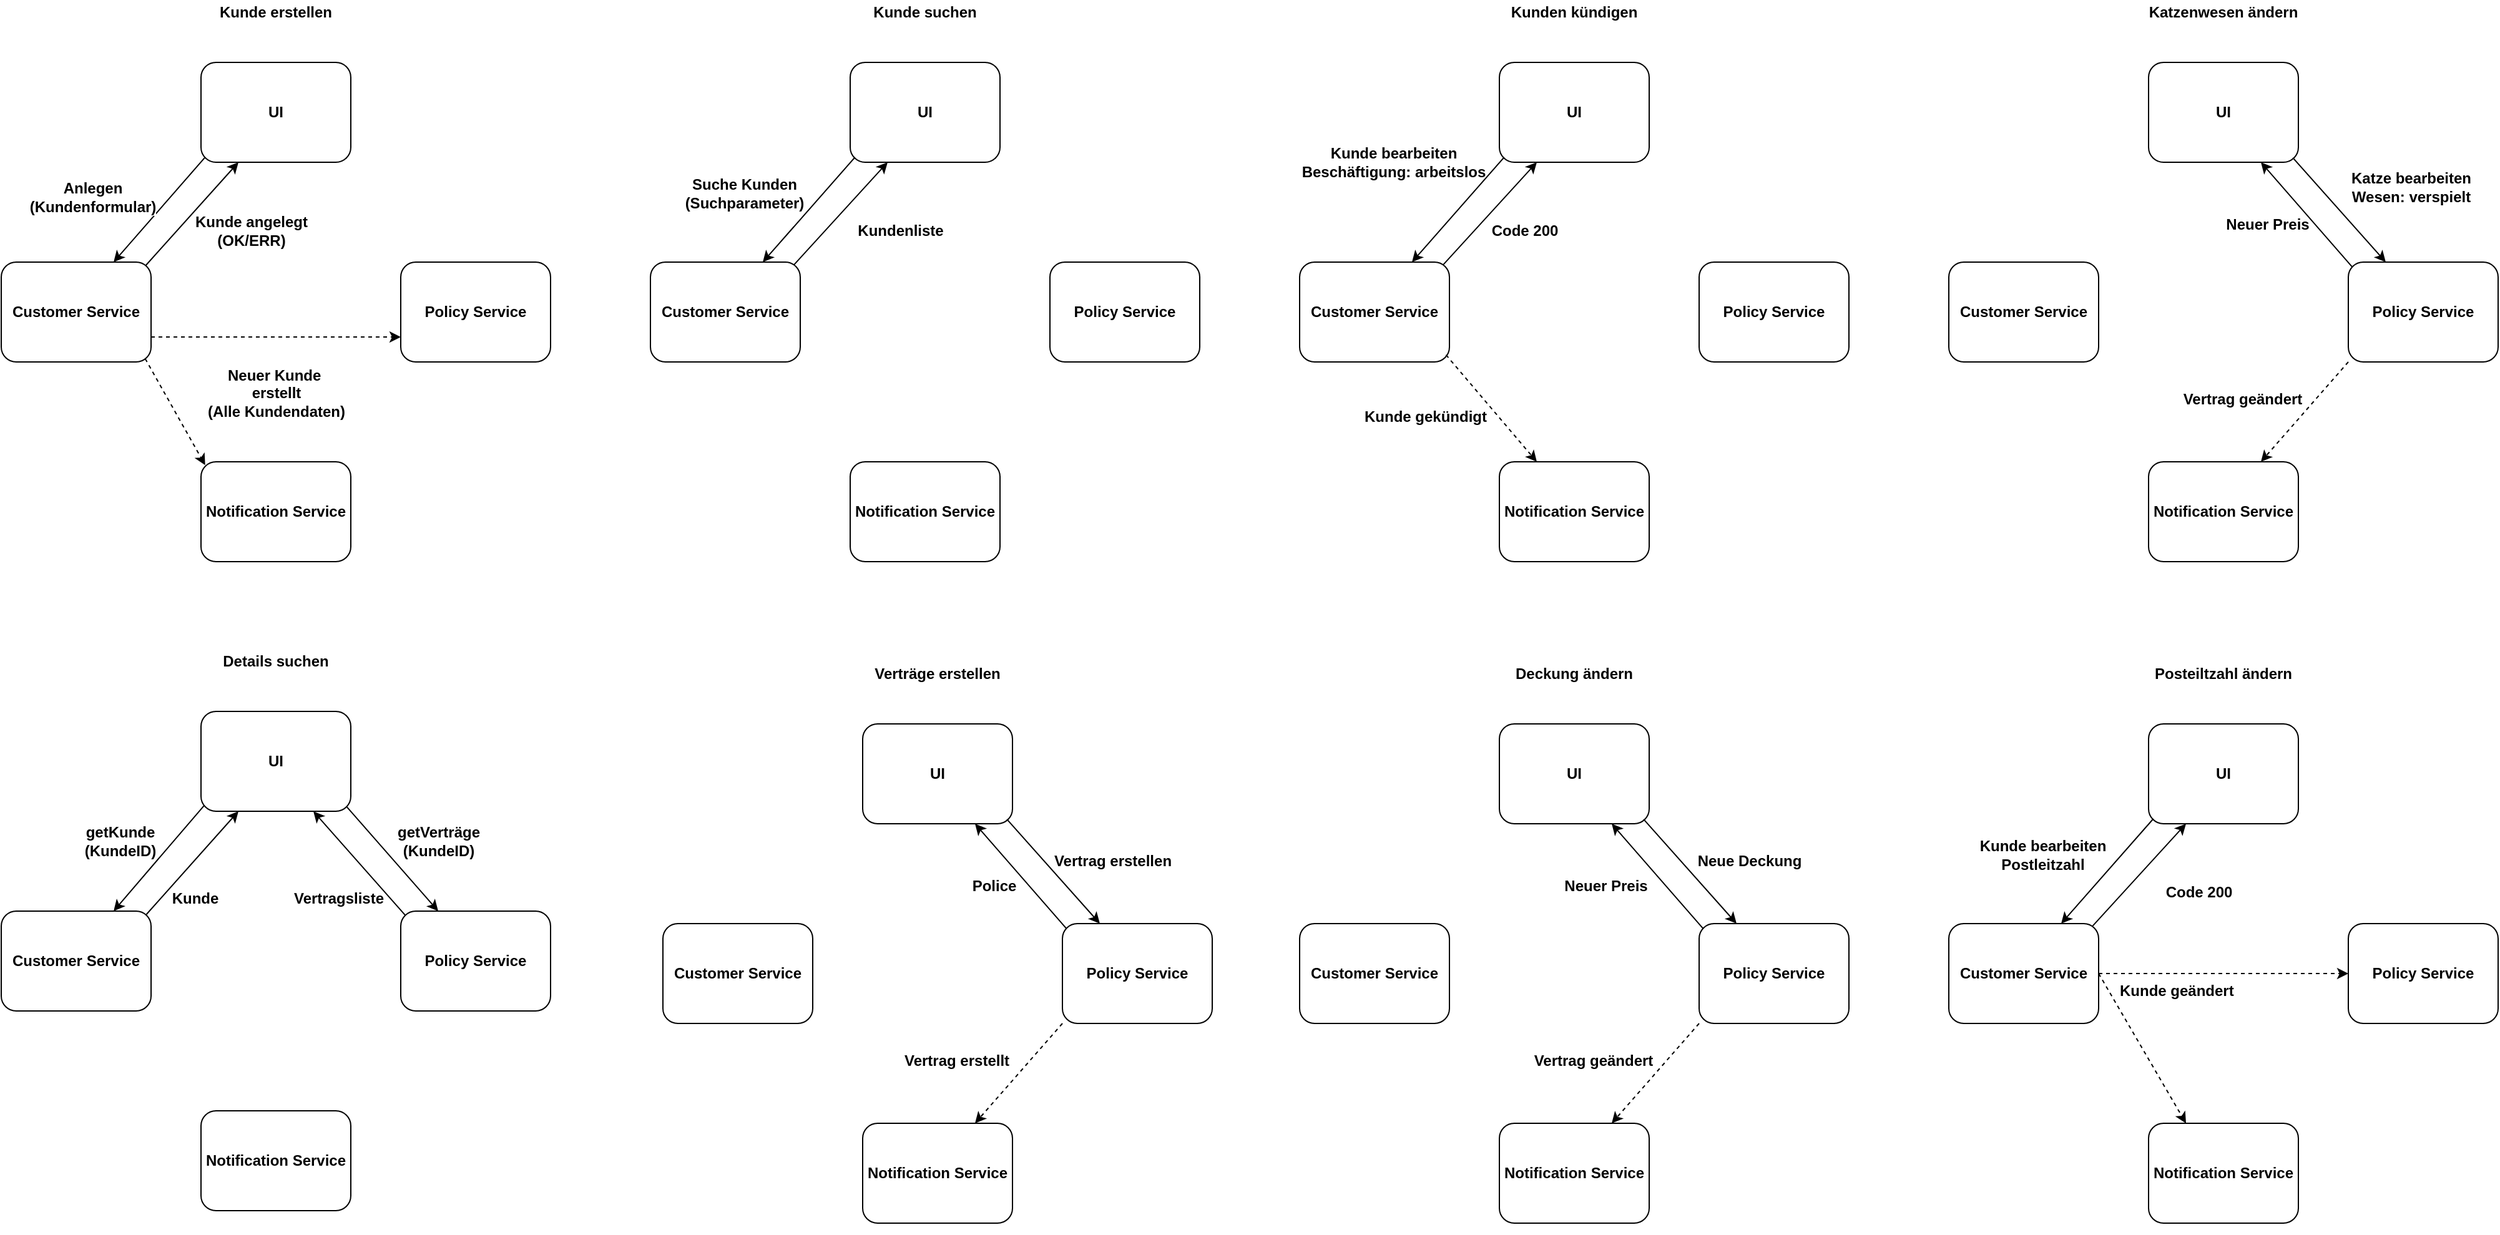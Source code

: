 <mxfile version="21.1.2" type="device">
  <diagram id="vUBVWj_TVEhbHlEXIbPc" name="Page-1">
    <mxGraphModel dx="1247" dy="727" grid="1" gridSize="10" guides="1" tooltips="1" connect="1" arrows="1" fold="1" page="0" pageScale="1" pageWidth="827" pageHeight="1169" math="0" shadow="0">
      <root>
        <mxCell id="0" />
        <mxCell id="1" parent="0" />
        <mxCell id="7O76CwQ0gycXTj-WSQ7d-1" value="" style="group;fontStyle=1;fontSize=12;" parent="1" vertex="1" connectable="0">
          <mxGeometry x="200" y="30" width="440" height="450" as="geometry" />
        </mxCell>
        <mxCell id="97YL_J8Bglhj1jAFLQvO-1" value="UI" style="rounded=1;whiteSpace=wrap;html=1;fontStyle=1;fontSize=12;" parent="7O76CwQ0gycXTj-WSQ7d-1" vertex="1">
          <mxGeometry x="160" y="50" width="120" height="80" as="geometry" />
        </mxCell>
        <mxCell id="97YL_J8Bglhj1jAFLQvO-2" value="Notification Service" style="rounded=1;whiteSpace=wrap;html=1;fontStyle=1;fontSize=12;" parent="7O76CwQ0gycXTj-WSQ7d-1" vertex="1">
          <mxGeometry x="160" y="370" width="120" height="80" as="geometry" />
        </mxCell>
        <mxCell id="97YL_J8Bglhj1jAFLQvO-34" style="rounded=0;orthogonalLoop=1;jettySize=auto;html=1;exitX=0.961;exitY=0.968;exitDx=0;exitDy=0;entryX=0.028;entryY=0.033;entryDx=0;entryDy=0;dashed=1;entryPerimeter=0;exitPerimeter=0;fontStyle=1;fontSize=12;" parent="7O76CwQ0gycXTj-WSQ7d-1" source="97YL_J8Bglhj1jAFLQvO-3" target="97YL_J8Bglhj1jAFLQvO-2" edge="1">
          <mxGeometry relative="1" as="geometry" />
        </mxCell>
        <mxCell id="97YL_J8Bglhj1jAFLQvO-36" style="edgeStyle=none;rounded=0;orthogonalLoop=1;jettySize=auto;html=1;exitX=0.965;exitY=0.033;exitDx=0;exitDy=0;entryX=0.25;entryY=1;entryDx=0;entryDy=0;exitPerimeter=0;fontStyle=1;fontSize=12;" parent="7O76CwQ0gycXTj-WSQ7d-1" source="97YL_J8Bglhj1jAFLQvO-3" target="97YL_J8Bglhj1jAFLQvO-1" edge="1">
          <mxGeometry relative="1" as="geometry" />
        </mxCell>
        <mxCell id="97YL_J8Bglhj1jAFLQvO-3" value="Customer Service" style="rounded=1;whiteSpace=wrap;html=1;fontStyle=1;fontSize=12;" parent="7O76CwQ0gycXTj-WSQ7d-1" vertex="1">
          <mxGeometry y="210" width="120" height="80" as="geometry" />
        </mxCell>
        <mxCell id="97YL_J8Bglhj1jAFLQvO-37" style="edgeStyle=none;rounded=0;orthogonalLoop=1;jettySize=auto;html=1;exitX=0.024;exitY=0.956;exitDx=0;exitDy=0;entryX=0.75;entryY=0;entryDx=0;entryDy=0;exitPerimeter=0;fontStyle=1;fontSize=12;" parent="7O76CwQ0gycXTj-WSQ7d-1" source="97YL_J8Bglhj1jAFLQvO-1" target="97YL_J8Bglhj1jAFLQvO-3" edge="1">
          <mxGeometry relative="1" as="geometry" />
        </mxCell>
        <mxCell id="97YL_J8Bglhj1jAFLQvO-38" value="Anlegen&lt;br style=&quot;font-size: 12px;&quot;&gt;(Kundenformular)" style="edgeLabel;html=1;align=center;verticalAlign=middle;resizable=0;points=[];fontSize=12;fontStyle=1" parent="97YL_J8Bglhj1jAFLQvO-37" vertex="1" connectable="0">
          <mxGeometry x="-0.437" y="2" relative="1" as="geometry">
            <mxPoint x="-71.75" y="6.11" as="offset" />
          </mxGeometry>
        </mxCell>
        <mxCell id="97YL_J8Bglhj1jAFLQvO-4" value="Policy Service" style="rounded=1;whiteSpace=wrap;html=1;fontStyle=1;fontSize=12;" parent="7O76CwQ0gycXTj-WSQ7d-1" vertex="1">
          <mxGeometry x="320" y="210" width="120" height="80" as="geometry" />
        </mxCell>
        <mxCell id="97YL_J8Bglhj1jAFLQvO-35" style="edgeStyle=none;rounded=0;orthogonalLoop=1;jettySize=auto;html=1;exitX=1;exitY=0.75;exitDx=0;exitDy=0;entryX=0;entryY=0.75;entryDx=0;entryDy=0;dashed=1;fontStyle=1;fontSize=12;" parent="7O76CwQ0gycXTj-WSQ7d-1" source="97YL_J8Bglhj1jAFLQvO-3" target="97YL_J8Bglhj1jAFLQvO-4" edge="1">
          <mxGeometry relative="1" as="geometry" />
        </mxCell>
        <mxCell id="97YL_J8Bglhj1jAFLQvO-5" style="edgeStyle=orthogonalEdgeStyle;rounded=0;orthogonalLoop=1;jettySize=auto;html=1;exitX=0.5;exitY=1;exitDx=0;exitDy=0;fontStyle=1;fontSize=12;" parent="7O76CwQ0gycXTj-WSQ7d-1" source="97YL_J8Bglhj1jAFLQvO-2" target="97YL_J8Bglhj1jAFLQvO-2" edge="1">
          <mxGeometry relative="1" as="geometry" />
        </mxCell>
        <mxCell id="97YL_J8Bglhj1jAFLQvO-10" value="Kunde erstellen" style="text;html=1;strokeColor=none;fillColor=none;align=center;verticalAlign=middle;whiteSpace=wrap;rounded=0;fontStyle=1;fontSize=12;" parent="7O76CwQ0gycXTj-WSQ7d-1" vertex="1">
          <mxGeometry width="440" height="20" as="geometry" />
        </mxCell>
        <mxCell id="97YL_J8Bglhj1jAFLQvO-39" value="Kunde angelegt&lt;br style=&quot;font-size: 12px;&quot;&gt;(OK/ERR)" style="text;html=1;align=center;verticalAlign=middle;resizable=0;points=[];autosize=1;fontStyle=1;fontSize=12;" parent="7O76CwQ0gycXTj-WSQ7d-1" vertex="1">
          <mxGeometry x="145" y="165" width="110" height="40" as="geometry" />
        </mxCell>
        <mxCell id="97YL_J8Bglhj1jAFLQvO-40" value="Neuer Kunde&amp;nbsp;&lt;br style=&quot;font-size: 12px;&quot;&gt;erstellt&lt;br style=&quot;font-size: 12px;&quot;&gt;(Alle Kundendaten)" style="text;html=1;align=center;verticalAlign=middle;resizable=0;points=[];autosize=1;fontSize=12;fontStyle=1" parent="7O76CwQ0gycXTj-WSQ7d-1" vertex="1">
          <mxGeometry x="155" y="285" width="130" height="60" as="geometry" />
        </mxCell>
        <mxCell id="7O76CwQ0gycXTj-WSQ7d-2" value="" style="group;fontStyle=1;fontSize=12;" parent="1" vertex="1" connectable="0">
          <mxGeometry x="720" y="30" width="440" height="450" as="geometry" />
        </mxCell>
        <mxCell id="97YL_J8Bglhj1jAFLQvO-17" value="UI" style="rounded=1;whiteSpace=wrap;html=1;fontStyle=1;fontSize=12;" parent="7O76CwQ0gycXTj-WSQ7d-2" vertex="1">
          <mxGeometry x="160" y="50" width="120" height="80" as="geometry" />
        </mxCell>
        <mxCell id="97YL_J8Bglhj1jAFLQvO-18" value="Notification Service" style="rounded=1;whiteSpace=wrap;html=1;fontStyle=1;fontSize=12;" parent="7O76CwQ0gycXTj-WSQ7d-2" vertex="1">
          <mxGeometry x="160" y="370" width="120" height="80" as="geometry" />
        </mxCell>
        <mxCell id="97YL_J8Bglhj1jAFLQvO-43" style="edgeStyle=none;rounded=0;orthogonalLoop=1;jettySize=auto;html=1;exitX=0.956;exitY=0.03;exitDx=0;exitDy=0;entryX=0.25;entryY=1;entryDx=0;entryDy=0;fontSize=12;exitPerimeter=0;fontStyle=1" parent="7O76CwQ0gycXTj-WSQ7d-2" source="97YL_J8Bglhj1jAFLQvO-19" target="97YL_J8Bglhj1jAFLQvO-17" edge="1">
          <mxGeometry relative="1" as="geometry" />
        </mxCell>
        <mxCell id="97YL_J8Bglhj1jAFLQvO-19" value="Customer Service" style="rounded=1;whiteSpace=wrap;html=1;fontStyle=1;fontSize=12;" parent="7O76CwQ0gycXTj-WSQ7d-2" vertex="1">
          <mxGeometry y="210" width="120" height="80" as="geometry" />
        </mxCell>
        <mxCell id="97YL_J8Bglhj1jAFLQvO-20" value="Policy Service" style="rounded=1;whiteSpace=wrap;html=1;fontStyle=1;fontSize=12;" parent="7O76CwQ0gycXTj-WSQ7d-2" vertex="1">
          <mxGeometry x="320" y="210" width="120" height="80" as="geometry" />
        </mxCell>
        <mxCell id="97YL_J8Bglhj1jAFLQvO-44" style="edgeStyle=none;rounded=0;orthogonalLoop=1;jettySize=auto;html=1;exitX=0.032;exitY=0.95;exitDx=0;exitDy=0;entryX=0.75;entryY=0;entryDx=0;entryDy=0;fontSize=12;exitPerimeter=0;fontStyle=1" parent="7O76CwQ0gycXTj-WSQ7d-2" source="97YL_J8Bglhj1jAFLQvO-17" target="97YL_J8Bglhj1jAFLQvO-19" edge="1">
          <mxGeometry relative="1" as="geometry" />
        </mxCell>
        <mxCell id="97YL_J8Bglhj1jAFLQvO-21" style="edgeStyle=orthogonalEdgeStyle;rounded=0;orthogonalLoop=1;jettySize=auto;html=1;exitX=0.5;exitY=1;exitDx=0;exitDy=0;fontStyle=1;fontSize=12;" parent="7O76CwQ0gycXTj-WSQ7d-2" source="97YL_J8Bglhj1jAFLQvO-18" target="97YL_J8Bglhj1jAFLQvO-18" edge="1">
          <mxGeometry relative="1" as="geometry" />
        </mxCell>
        <mxCell id="97YL_J8Bglhj1jAFLQvO-22" value="Kunde suchen" style="text;html=1;strokeColor=none;fillColor=none;align=center;verticalAlign=middle;whiteSpace=wrap;rounded=0;fontStyle=1;fontSize=12;" parent="7O76CwQ0gycXTj-WSQ7d-2" vertex="1">
          <mxGeometry width="440" height="20" as="geometry" />
        </mxCell>
        <mxCell id="97YL_J8Bglhj1jAFLQvO-45" value="Suche Kunden&lt;br style=&quot;font-size: 12px;&quot;&gt;(Suchparameter)" style="text;html=1;align=center;verticalAlign=middle;resizable=0;points=[];autosize=1;fontSize=12;fontStyle=1" parent="7O76CwQ0gycXTj-WSQ7d-2" vertex="1">
          <mxGeometry x="15" y="135" width="120" height="40" as="geometry" />
        </mxCell>
        <mxCell id="97YL_J8Bglhj1jAFLQvO-46" value="Kundenliste" style="text;html=1;align=center;verticalAlign=middle;resizable=0;points=[];autosize=1;fontSize=12;fontStyle=1" parent="7O76CwQ0gycXTj-WSQ7d-2" vertex="1">
          <mxGeometry x="155" y="170" width="90" height="30" as="geometry" />
        </mxCell>
        <mxCell id="7O76CwQ0gycXTj-WSQ7d-3" value="" style="group;fontStyle=1;fontSize=12;" parent="1" vertex="1" connectable="0">
          <mxGeometry x="1240" y="560" width="440" height="450" as="geometry" />
        </mxCell>
        <mxCell id="97YL_J8Bglhj1jAFLQvO-23" value="UI" style="rounded=1;whiteSpace=wrap;html=1;fontStyle=1;fontSize=12;" parent="7O76CwQ0gycXTj-WSQ7d-3" vertex="1">
          <mxGeometry x="160" y="50" width="120" height="80" as="geometry" />
        </mxCell>
        <mxCell id="97YL_J8Bglhj1jAFLQvO-24" value="Notification Service" style="rounded=1;whiteSpace=wrap;html=1;fontStyle=1;fontSize=12;" parent="7O76CwQ0gycXTj-WSQ7d-3" vertex="1">
          <mxGeometry x="160" y="370" width="120" height="80" as="geometry" />
        </mxCell>
        <mxCell id="97YL_J8Bglhj1jAFLQvO-25" value="Customer Service" style="rounded=1;whiteSpace=wrap;html=1;fontStyle=1;fontSize=12;" parent="7O76CwQ0gycXTj-WSQ7d-3" vertex="1">
          <mxGeometry y="210" width="120" height="80" as="geometry" />
        </mxCell>
        <mxCell id="97YL_J8Bglhj1jAFLQvO-60" style="edgeStyle=none;rounded=0;orthogonalLoop=1;jettySize=auto;html=1;exitX=0.03;exitY=0.055;exitDx=0;exitDy=0;entryX=0.75;entryY=1;entryDx=0;entryDy=0;fontSize=12;exitPerimeter=0;fontStyle=1" parent="7O76CwQ0gycXTj-WSQ7d-3" source="97YL_J8Bglhj1jAFLQvO-26" target="97YL_J8Bglhj1jAFLQvO-23" edge="1">
          <mxGeometry relative="1" as="geometry" />
        </mxCell>
        <mxCell id="97YL_J8Bglhj1jAFLQvO-63" style="edgeStyle=none;rounded=0;orthogonalLoop=1;jettySize=auto;html=1;exitX=0;exitY=1;exitDx=0;exitDy=0;entryX=0.75;entryY=0;entryDx=0;entryDy=0;fontSize=12;dashed=1;fontStyle=1" parent="7O76CwQ0gycXTj-WSQ7d-3" source="97YL_J8Bglhj1jAFLQvO-26" target="97YL_J8Bglhj1jAFLQvO-24" edge="1">
          <mxGeometry relative="1" as="geometry" />
        </mxCell>
        <mxCell id="97YL_J8Bglhj1jAFLQvO-26" value="Policy Service" style="rounded=1;whiteSpace=wrap;html=1;fontStyle=1;fontSize=12;" parent="7O76CwQ0gycXTj-WSQ7d-3" vertex="1">
          <mxGeometry x="320" y="210" width="120" height="80" as="geometry" />
        </mxCell>
        <mxCell id="97YL_J8Bglhj1jAFLQvO-59" style="edgeStyle=none;rounded=0;orthogonalLoop=1;jettySize=auto;html=1;exitX=0.963;exitY=0.955;exitDx=0;exitDy=0;entryX=0.25;entryY=0;entryDx=0;entryDy=0;fontSize=12;exitPerimeter=0;fontStyle=1" parent="7O76CwQ0gycXTj-WSQ7d-3" source="97YL_J8Bglhj1jAFLQvO-23" target="97YL_J8Bglhj1jAFLQvO-26" edge="1">
          <mxGeometry relative="1" as="geometry" />
        </mxCell>
        <mxCell id="97YL_J8Bglhj1jAFLQvO-27" style="edgeStyle=orthogonalEdgeStyle;rounded=0;orthogonalLoop=1;jettySize=auto;html=1;exitX=0.5;exitY=1;exitDx=0;exitDy=0;fontStyle=1;fontSize=12;" parent="7O76CwQ0gycXTj-WSQ7d-3" source="97YL_J8Bglhj1jAFLQvO-24" target="97YL_J8Bglhj1jAFLQvO-24" edge="1">
          <mxGeometry relative="1" as="geometry" />
        </mxCell>
        <mxCell id="97YL_J8Bglhj1jAFLQvO-28" value="Deckung ändern" style="text;html=1;strokeColor=none;fillColor=none;align=center;verticalAlign=middle;whiteSpace=wrap;rounded=0;fontStyle=1;fontSize=12;" parent="7O76CwQ0gycXTj-WSQ7d-3" vertex="1">
          <mxGeometry width="440" height="20" as="geometry" />
        </mxCell>
        <mxCell id="97YL_J8Bglhj1jAFLQvO-61" value="Neue Deckung" style="text;html=1;align=center;verticalAlign=middle;resizable=0;points=[];autosize=1;fontSize=12;fontStyle=1" parent="7O76CwQ0gycXTj-WSQ7d-3" vertex="1">
          <mxGeometry x="305" y="145" width="110" height="30" as="geometry" />
        </mxCell>
        <mxCell id="97YL_J8Bglhj1jAFLQvO-62" value="Neuer Preis" style="text;html=1;align=center;verticalAlign=middle;resizable=0;points=[];autosize=1;fontSize=12;fontStyle=1" parent="7O76CwQ0gycXTj-WSQ7d-3" vertex="1">
          <mxGeometry x="200" y="165" width="90" height="30" as="geometry" />
        </mxCell>
        <mxCell id="97YL_J8Bglhj1jAFLQvO-64" value="Vertrag geändert" style="text;html=1;align=center;verticalAlign=middle;resizable=0;points=[];autosize=1;fontSize=12;fontStyle=1" parent="7O76CwQ0gycXTj-WSQ7d-3" vertex="1">
          <mxGeometry x="175" y="305" width="120" height="30" as="geometry" />
        </mxCell>
        <mxCell id="7O76CwQ0gycXTj-WSQ7d-4" value="" style="group;strokeWidth=1;fontStyle=1;fontSize=12;" parent="1" vertex="1" connectable="0">
          <mxGeometry x="200" y="550" width="440" height="450" as="geometry" />
        </mxCell>
        <mxCell id="97YL_J8Bglhj1jAFLQvO-11" value="UI" style="rounded=1;whiteSpace=wrap;html=1;glass=0;shadow=0;fontStyle=1;fontSize=12;" parent="7O76CwQ0gycXTj-WSQ7d-4" vertex="1">
          <mxGeometry x="160" y="50" width="120" height="80" as="geometry" />
        </mxCell>
        <mxCell id="97YL_J8Bglhj1jAFLQvO-12" value="Notification Service" style="rounded=1;whiteSpace=wrap;html=1;fontStyle=1;fontSize=12;" parent="7O76CwQ0gycXTj-WSQ7d-4" vertex="1">
          <mxGeometry x="160" y="370" width="120" height="80" as="geometry" />
        </mxCell>
        <mxCell id="97YL_J8Bglhj1jAFLQvO-48" style="edgeStyle=none;rounded=0;orthogonalLoop=1;jettySize=auto;html=1;exitX=0.969;exitY=0.033;exitDx=0;exitDy=0;entryX=0.25;entryY=1;entryDx=0;entryDy=0;fontSize=12;exitPerimeter=0;fontStyle=1" parent="7O76CwQ0gycXTj-WSQ7d-4" source="97YL_J8Bglhj1jAFLQvO-13" target="97YL_J8Bglhj1jAFLQvO-11" edge="1">
          <mxGeometry relative="1" as="geometry" />
        </mxCell>
        <mxCell id="97YL_J8Bglhj1jAFLQvO-13" value="Customer Service" style="rounded=1;whiteSpace=wrap;html=1;fontStyle=1;fontSize=12;" parent="7O76CwQ0gycXTj-WSQ7d-4" vertex="1">
          <mxGeometry y="210" width="120" height="80" as="geometry" />
        </mxCell>
        <mxCell id="97YL_J8Bglhj1jAFLQvO-47" style="edgeStyle=none;rounded=0;orthogonalLoop=1;jettySize=auto;html=1;entryX=0.75;entryY=0;entryDx=0;entryDy=0;fontSize=12;exitX=0.02;exitY=0.944;exitDx=0;exitDy=0;exitPerimeter=0;fontStyle=1" parent="7O76CwQ0gycXTj-WSQ7d-4" source="97YL_J8Bglhj1jAFLQvO-11" target="97YL_J8Bglhj1jAFLQvO-13" edge="1">
          <mxGeometry relative="1" as="geometry">
            <mxPoint x="150" y="140" as="sourcePoint" />
          </mxGeometry>
        </mxCell>
        <mxCell id="97YL_J8Bglhj1jAFLQvO-52" style="edgeStyle=none;rounded=0;orthogonalLoop=1;jettySize=auto;html=1;exitX=0.032;exitY=0.045;exitDx=0;exitDy=0;fontSize=12;exitPerimeter=0;entryX=0.75;entryY=1;entryDx=0;entryDy=0;fontStyle=1" parent="7O76CwQ0gycXTj-WSQ7d-4" source="97YL_J8Bglhj1jAFLQvO-14" target="97YL_J8Bglhj1jAFLQvO-11" edge="1">
          <mxGeometry relative="1" as="geometry">
            <mxPoint x="250" y="140" as="targetPoint" />
          </mxGeometry>
        </mxCell>
        <mxCell id="97YL_J8Bglhj1jAFLQvO-14" value="Policy Service" style="rounded=1;whiteSpace=wrap;html=1;fontStyle=1;fontSize=12;" parent="7O76CwQ0gycXTj-WSQ7d-4" vertex="1">
          <mxGeometry x="320" y="210" width="120" height="80" as="geometry" />
        </mxCell>
        <mxCell id="97YL_J8Bglhj1jAFLQvO-54" style="edgeStyle=none;rounded=0;orthogonalLoop=1;jettySize=auto;html=1;exitX=0.973;exitY=0.956;exitDx=0;exitDy=0;entryX=0.25;entryY=0;entryDx=0;entryDy=0;fontSize=12;exitPerimeter=0;fontStyle=1" parent="7O76CwQ0gycXTj-WSQ7d-4" source="97YL_J8Bglhj1jAFLQvO-11" target="97YL_J8Bglhj1jAFLQvO-14" edge="1">
          <mxGeometry relative="1" as="geometry" />
        </mxCell>
        <mxCell id="97YL_J8Bglhj1jAFLQvO-15" style="edgeStyle=orthogonalEdgeStyle;rounded=0;orthogonalLoop=1;jettySize=auto;html=1;exitX=0.5;exitY=1;exitDx=0;exitDy=0;fontStyle=1;fontSize=12;" parent="7O76CwQ0gycXTj-WSQ7d-4" source="97YL_J8Bglhj1jAFLQvO-12" target="97YL_J8Bglhj1jAFLQvO-12" edge="1">
          <mxGeometry relative="1" as="geometry" />
        </mxCell>
        <mxCell id="97YL_J8Bglhj1jAFLQvO-16" value="Details suchen" style="text;html=1;strokeColor=none;fillColor=none;align=center;verticalAlign=middle;whiteSpace=wrap;rounded=0;fontStyle=1;fontSize=12;" parent="7O76CwQ0gycXTj-WSQ7d-4" vertex="1">
          <mxGeometry width="440" height="20" as="geometry" />
        </mxCell>
        <mxCell id="97YL_J8Bglhj1jAFLQvO-55" value="getKunde&lt;br style=&quot;font-size: 12px;&quot;&gt;(KundeID)" style="text;html=1;align=center;verticalAlign=middle;resizable=0;points=[];autosize=1;fontSize=12;fontStyle=1" parent="7O76CwQ0gycXTj-WSQ7d-4" vertex="1">
          <mxGeometry x="55" y="134" width="80" height="40" as="geometry" />
        </mxCell>
        <mxCell id="97YL_J8Bglhj1jAFLQvO-56" value="Kunde" style="text;html=1;align=center;verticalAlign=middle;resizable=0;points=[];autosize=1;fontSize=12;fontStyle=1" parent="7O76CwQ0gycXTj-WSQ7d-4" vertex="1">
          <mxGeometry x="125" y="185" width="60" height="30" as="geometry" />
        </mxCell>
        <mxCell id="97YL_J8Bglhj1jAFLQvO-57" value="getVerträge&lt;br style=&quot;font-size: 12px;&quot;&gt;(KundeID)" style="text;html=1;align=center;verticalAlign=middle;resizable=0;points=[];autosize=1;fontSize=12;fontStyle=1" parent="7O76CwQ0gycXTj-WSQ7d-4" vertex="1">
          <mxGeometry x="305" y="134" width="90" height="40" as="geometry" />
        </mxCell>
        <mxCell id="97YL_J8Bglhj1jAFLQvO-58" value="Vertragsliste" style="text;html=1;align=center;verticalAlign=middle;resizable=0;points=[];autosize=1;fontSize=12;fontStyle=1" parent="7O76CwQ0gycXTj-WSQ7d-4" vertex="1">
          <mxGeometry x="220" y="185" width="100" height="30" as="geometry" />
        </mxCell>
        <mxCell id="GGm46Wmxa04_UYB2j7Qp-1" value="" style="group;fontStyle=1;fontSize=12;" parent="1" vertex="1" connectable="0">
          <mxGeometry x="730" y="560" width="440" height="450" as="geometry" />
        </mxCell>
        <mxCell id="GGm46Wmxa04_UYB2j7Qp-2" value="UI" style="rounded=1;whiteSpace=wrap;html=1;fontStyle=1;fontSize=12;" parent="GGm46Wmxa04_UYB2j7Qp-1" vertex="1">
          <mxGeometry x="160" y="50" width="120" height="80" as="geometry" />
        </mxCell>
        <mxCell id="GGm46Wmxa04_UYB2j7Qp-3" value="Notification Service" style="rounded=1;whiteSpace=wrap;html=1;fontStyle=1;fontSize=12;" parent="GGm46Wmxa04_UYB2j7Qp-1" vertex="1">
          <mxGeometry x="160" y="370" width="120" height="80" as="geometry" />
        </mxCell>
        <mxCell id="GGm46Wmxa04_UYB2j7Qp-4" value="Customer Service" style="rounded=1;whiteSpace=wrap;html=1;fontStyle=1;fontSize=12;" parent="GGm46Wmxa04_UYB2j7Qp-1" vertex="1">
          <mxGeometry y="210" width="120" height="80" as="geometry" />
        </mxCell>
        <mxCell id="GGm46Wmxa04_UYB2j7Qp-5" style="edgeStyle=none;rounded=0;orthogonalLoop=1;jettySize=auto;html=1;exitX=0.03;exitY=0.055;exitDx=0;exitDy=0;entryX=0.75;entryY=1;entryDx=0;entryDy=0;fontSize=12;exitPerimeter=0;fontStyle=1" parent="GGm46Wmxa04_UYB2j7Qp-1" source="GGm46Wmxa04_UYB2j7Qp-7" target="GGm46Wmxa04_UYB2j7Qp-2" edge="1">
          <mxGeometry relative="1" as="geometry" />
        </mxCell>
        <mxCell id="GGm46Wmxa04_UYB2j7Qp-6" style="edgeStyle=none;rounded=0;orthogonalLoop=1;jettySize=auto;html=1;exitX=0;exitY=1;exitDx=0;exitDy=0;entryX=0.75;entryY=0;entryDx=0;entryDy=0;fontSize=12;dashed=1;fontStyle=1" parent="GGm46Wmxa04_UYB2j7Qp-1" source="GGm46Wmxa04_UYB2j7Qp-7" target="GGm46Wmxa04_UYB2j7Qp-3" edge="1">
          <mxGeometry relative="1" as="geometry" />
        </mxCell>
        <mxCell id="GGm46Wmxa04_UYB2j7Qp-7" value="Policy Service" style="rounded=1;whiteSpace=wrap;html=1;fontStyle=1;fontSize=12;" parent="GGm46Wmxa04_UYB2j7Qp-1" vertex="1">
          <mxGeometry x="320" y="210" width="120" height="80" as="geometry" />
        </mxCell>
        <mxCell id="GGm46Wmxa04_UYB2j7Qp-8" style="edgeStyle=none;rounded=0;orthogonalLoop=1;jettySize=auto;html=1;exitX=0.963;exitY=0.955;exitDx=0;exitDy=0;entryX=0.25;entryY=0;entryDx=0;entryDy=0;fontSize=12;exitPerimeter=0;fontStyle=1" parent="GGm46Wmxa04_UYB2j7Qp-1" source="GGm46Wmxa04_UYB2j7Qp-2" target="GGm46Wmxa04_UYB2j7Qp-7" edge="1">
          <mxGeometry relative="1" as="geometry" />
        </mxCell>
        <mxCell id="GGm46Wmxa04_UYB2j7Qp-9" style="edgeStyle=orthogonalEdgeStyle;rounded=0;orthogonalLoop=1;jettySize=auto;html=1;exitX=0.5;exitY=1;exitDx=0;exitDy=0;fontStyle=1;fontSize=12;" parent="GGm46Wmxa04_UYB2j7Qp-1" source="GGm46Wmxa04_UYB2j7Qp-3" target="GGm46Wmxa04_UYB2j7Qp-3" edge="1">
          <mxGeometry relative="1" as="geometry" />
        </mxCell>
        <mxCell id="GGm46Wmxa04_UYB2j7Qp-10" value="Verträge erstellen" style="text;html=1;strokeColor=none;fillColor=none;align=center;verticalAlign=middle;whiteSpace=wrap;rounded=0;fontStyle=1;fontSize=12;" parent="GGm46Wmxa04_UYB2j7Qp-1" vertex="1">
          <mxGeometry width="440" height="20" as="geometry" />
        </mxCell>
        <mxCell id="GGm46Wmxa04_UYB2j7Qp-11" value="Vertrag erstellen" style="text;html=1;align=center;verticalAlign=middle;resizable=0;points=[];autosize=1;fontSize=12;fontStyle=1" parent="GGm46Wmxa04_UYB2j7Qp-1" vertex="1">
          <mxGeometry x="300" y="145" width="120" height="30" as="geometry" />
        </mxCell>
        <mxCell id="GGm46Wmxa04_UYB2j7Qp-12" value="Police" style="text;html=1;align=center;verticalAlign=middle;resizable=0;points=[];autosize=1;fontSize=12;fontStyle=1" parent="GGm46Wmxa04_UYB2j7Qp-1" vertex="1">
          <mxGeometry x="235" y="165" width="60" height="30" as="geometry" />
        </mxCell>
        <mxCell id="GGm46Wmxa04_UYB2j7Qp-13" value="Vertrag erstellt" style="text;html=1;align=center;verticalAlign=middle;resizable=0;points=[];autosize=1;fontSize=12;fontStyle=1" parent="GGm46Wmxa04_UYB2j7Qp-1" vertex="1">
          <mxGeometry x="180" y="305" width="110" height="30" as="geometry" />
        </mxCell>
        <mxCell id="mWwrB16pFsh2mITNTxgu-1" value="" style="group;fontStyle=1;fontSize=12;" vertex="1" connectable="0" parent="1">
          <mxGeometry x="1240" y="30" width="440" height="450" as="geometry" />
        </mxCell>
        <mxCell id="mWwrB16pFsh2mITNTxgu-2" value="UI" style="rounded=1;whiteSpace=wrap;html=1;fontStyle=1;fontSize=12;" vertex="1" parent="mWwrB16pFsh2mITNTxgu-1">
          <mxGeometry x="160" y="50" width="120" height="80" as="geometry" />
        </mxCell>
        <mxCell id="mWwrB16pFsh2mITNTxgu-3" value="Notification Service" style="rounded=1;whiteSpace=wrap;html=1;fontStyle=1;fontSize=12;" vertex="1" parent="mWwrB16pFsh2mITNTxgu-1">
          <mxGeometry x="160" y="370" width="120" height="80" as="geometry" />
        </mxCell>
        <mxCell id="mWwrB16pFsh2mITNTxgu-4" style="edgeStyle=none;rounded=0;orthogonalLoop=1;jettySize=auto;html=1;exitX=0.956;exitY=0.03;exitDx=0;exitDy=0;entryX=0.25;entryY=1;entryDx=0;entryDy=0;fontSize=12;exitPerimeter=0;fontStyle=1" edge="1" parent="mWwrB16pFsh2mITNTxgu-1" source="mWwrB16pFsh2mITNTxgu-5" target="mWwrB16pFsh2mITNTxgu-2">
          <mxGeometry relative="1" as="geometry" />
        </mxCell>
        <mxCell id="mWwrB16pFsh2mITNTxgu-5" value="Customer Service" style="rounded=1;whiteSpace=wrap;html=1;fontStyle=1;fontSize=12;" vertex="1" parent="mWwrB16pFsh2mITNTxgu-1">
          <mxGeometry y="210" width="120" height="80" as="geometry" />
        </mxCell>
        <mxCell id="mWwrB16pFsh2mITNTxgu-6" value="Policy Service" style="rounded=1;whiteSpace=wrap;html=1;fontStyle=1;fontSize=12;" vertex="1" parent="mWwrB16pFsh2mITNTxgu-1">
          <mxGeometry x="320" y="210" width="120" height="80" as="geometry" />
        </mxCell>
        <mxCell id="mWwrB16pFsh2mITNTxgu-7" style="edgeStyle=none;rounded=0;orthogonalLoop=1;jettySize=auto;html=1;exitX=0.032;exitY=0.95;exitDx=0;exitDy=0;entryX=0.75;entryY=0;entryDx=0;entryDy=0;fontSize=12;exitPerimeter=0;fontStyle=1" edge="1" parent="mWwrB16pFsh2mITNTxgu-1" source="mWwrB16pFsh2mITNTxgu-2" target="mWwrB16pFsh2mITNTxgu-5">
          <mxGeometry relative="1" as="geometry" />
        </mxCell>
        <mxCell id="mWwrB16pFsh2mITNTxgu-8" style="edgeStyle=orthogonalEdgeStyle;rounded=0;orthogonalLoop=1;jettySize=auto;html=1;exitX=0.5;exitY=1;exitDx=0;exitDy=0;fontStyle=1;fontSize=12;" edge="1" parent="mWwrB16pFsh2mITNTxgu-1" source="mWwrB16pFsh2mITNTxgu-3" target="mWwrB16pFsh2mITNTxgu-3">
          <mxGeometry relative="1" as="geometry" />
        </mxCell>
        <mxCell id="mWwrB16pFsh2mITNTxgu-9" value="Kunden kündigen" style="text;html=1;strokeColor=none;fillColor=none;align=center;verticalAlign=middle;whiteSpace=wrap;rounded=0;fontStyle=1;fontSize=12;" vertex="1" parent="mWwrB16pFsh2mITNTxgu-1">
          <mxGeometry width="440" height="20" as="geometry" />
        </mxCell>
        <mxCell id="mWwrB16pFsh2mITNTxgu-10" value="Kunde bearbeiten&lt;br&gt;Beschäftigung: arbeitslos" style="text;html=1;align=center;verticalAlign=middle;resizable=0;points=[];autosize=1;fontSize=12;fontStyle=1" vertex="1" parent="mWwrB16pFsh2mITNTxgu-1">
          <mxGeometry x="-10" y="110" width="170" height="40" as="geometry" />
        </mxCell>
        <mxCell id="mWwrB16pFsh2mITNTxgu-11" value="Code 200" style="text;html=1;align=center;verticalAlign=middle;resizable=0;points=[];autosize=1;fontSize=12;fontStyle=1" vertex="1" parent="mWwrB16pFsh2mITNTxgu-1">
          <mxGeometry x="140" y="170" width="80" height="30" as="geometry" />
        </mxCell>
        <mxCell id="mWwrB16pFsh2mITNTxgu-34" style="edgeStyle=none;rounded=0;orthogonalLoop=1;jettySize=auto;html=1;exitX=0.977;exitY=0.929;exitDx=0;exitDy=0;entryX=0.25;entryY=0;entryDx=0;entryDy=0;fontSize=12;dashed=1;fontStyle=1;exitPerimeter=0;" edge="1" parent="mWwrB16pFsh2mITNTxgu-1" source="mWwrB16pFsh2mITNTxgu-5" target="mWwrB16pFsh2mITNTxgu-3">
          <mxGeometry relative="1" as="geometry">
            <mxPoint x="180" y="270" as="sourcePoint" />
            <mxPoint x="110" y="350" as="targetPoint" />
          </mxGeometry>
        </mxCell>
        <mxCell id="mWwrB16pFsh2mITNTxgu-35" value="&lt;div style=&quot;text-align: center;&quot;&gt;&lt;span style=&quot;background-color: initial;&quot;&gt;&lt;b&gt;Kunde gekündigt&lt;/b&gt;&lt;/span&gt;&lt;/div&gt;" style="text;whiteSpace=wrap;html=1;" vertex="1" parent="mWwrB16pFsh2mITNTxgu-1">
          <mxGeometry x="50" y="320" width="130" height="40" as="geometry" />
        </mxCell>
        <mxCell id="mWwrB16pFsh2mITNTxgu-23" value="" style="group;fontStyle=1;fontSize=12;" vertex="1" connectable="0" parent="1">
          <mxGeometry x="1760" y="560" width="440" height="450" as="geometry" />
        </mxCell>
        <mxCell id="mWwrB16pFsh2mITNTxgu-24" value="UI" style="rounded=1;whiteSpace=wrap;html=1;fontStyle=1;fontSize=12;" vertex="1" parent="mWwrB16pFsh2mITNTxgu-23">
          <mxGeometry x="160" y="50" width="120" height="80" as="geometry" />
        </mxCell>
        <mxCell id="mWwrB16pFsh2mITNTxgu-25" value="Notification Service" style="rounded=1;whiteSpace=wrap;html=1;fontStyle=1;fontSize=12;" vertex="1" parent="mWwrB16pFsh2mITNTxgu-23">
          <mxGeometry x="160" y="370" width="120" height="80" as="geometry" />
        </mxCell>
        <mxCell id="mWwrB16pFsh2mITNTxgu-26" style="edgeStyle=none;rounded=0;orthogonalLoop=1;jettySize=auto;html=1;exitX=0.956;exitY=0.03;exitDx=0;exitDy=0;entryX=0.25;entryY=1;entryDx=0;entryDy=0;fontSize=12;exitPerimeter=0;fontStyle=1" edge="1" parent="mWwrB16pFsh2mITNTxgu-23" source="mWwrB16pFsh2mITNTxgu-27" target="mWwrB16pFsh2mITNTxgu-24">
          <mxGeometry relative="1" as="geometry" />
        </mxCell>
        <mxCell id="mWwrB16pFsh2mITNTxgu-27" value="Customer Service" style="rounded=1;whiteSpace=wrap;html=1;fontStyle=1;fontSize=12;" vertex="1" parent="mWwrB16pFsh2mITNTxgu-23">
          <mxGeometry y="210" width="120" height="80" as="geometry" />
        </mxCell>
        <mxCell id="mWwrB16pFsh2mITNTxgu-28" value="Policy Service" style="rounded=1;whiteSpace=wrap;html=1;fontStyle=1;fontSize=12;" vertex="1" parent="mWwrB16pFsh2mITNTxgu-23">
          <mxGeometry x="320" y="210" width="120" height="80" as="geometry" />
        </mxCell>
        <mxCell id="mWwrB16pFsh2mITNTxgu-29" style="edgeStyle=none;rounded=0;orthogonalLoop=1;jettySize=auto;html=1;exitX=0.032;exitY=0.95;exitDx=0;exitDy=0;entryX=0.75;entryY=0;entryDx=0;entryDy=0;fontSize=12;exitPerimeter=0;fontStyle=1" edge="1" parent="mWwrB16pFsh2mITNTxgu-23" source="mWwrB16pFsh2mITNTxgu-24" target="mWwrB16pFsh2mITNTxgu-27">
          <mxGeometry relative="1" as="geometry" />
        </mxCell>
        <mxCell id="mWwrB16pFsh2mITNTxgu-30" style="edgeStyle=orthogonalEdgeStyle;rounded=0;orthogonalLoop=1;jettySize=auto;html=1;exitX=0.5;exitY=1;exitDx=0;exitDy=0;fontStyle=1;fontSize=12;" edge="1" parent="mWwrB16pFsh2mITNTxgu-23" source="mWwrB16pFsh2mITNTxgu-25" target="mWwrB16pFsh2mITNTxgu-25">
          <mxGeometry relative="1" as="geometry" />
        </mxCell>
        <mxCell id="mWwrB16pFsh2mITNTxgu-31" value="Posteiltzahl ändern" style="text;html=1;strokeColor=none;fillColor=none;align=center;verticalAlign=middle;whiteSpace=wrap;rounded=0;fontStyle=1;fontSize=12;" vertex="1" parent="mWwrB16pFsh2mITNTxgu-23">
          <mxGeometry width="440" height="20" as="geometry" />
        </mxCell>
        <mxCell id="mWwrB16pFsh2mITNTxgu-32" value="Kunde bearbeiten&lt;br style=&quot;font-size: 12px;&quot;&gt;Postleitzahl" style="text;html=1;align=center;verticalAlign=middle;resizable=0;points=[];autosize=1;fontSize=12;fontStyle=1" vertex="1" parent="mWwrB16pFsh2mITNTxgu-23">
          <mxGeometry x="15" y="135" width="120" height="40" as="geometry" />
        </mxCell>
        <mxCell id="mWwrB16pFsh2mITNTxgu-33" value="Code 200" style="text;html=1;align=center;verticalAlign=middle;resizable=0;points=[];autosize=1;fontSize=12;fontStyle=1" vertex="1" parent="mWwrB16pFsh2mITNTxgu-23">
          <mxGeometry x="160" y="170" width="80" height="30" as="geometry" />
        </mxCell>
        <mxCell id="mWwrB16pFsh2mITNTxgu-36" style="edgeStyle=none;rounded=0;orthogonalLoop=1;jettySize=auto;html=1;exitX=1;exitY=0.5;exitDx=0;exitDy=0;entryX=0;entryY=0.5;entryDx=0;entryDy=0;fontSize=12;dashed=1;fontStyle=1" edge="1" parent="mWwrB16pFsh2mITNTxgu-23" source="mWwrB16pFsh2mITNTxgu-27" target="mWwrB16pFsh2mITNTxgu-28">
          <mxGeometry relative="1" as="geometry">
            <mxPoint x="230" y="240" as="sourcePoint" />
            <mxPoint x="160" y="320" as="targetPoint" />
          </mxGeometry>
        </mxCell>
        <mxCell id="mWwrB16pFsh2mITNTxgu-37" value="&lt;span style=&quot;color: rgb(0, 0, 0); font-family: Helvetica; font-size: 12px; font-style: normal; font-variant-ligatures: normal; font-variant-caps: normal; font-weight: 700; letter-spacing: normal; orphans: 2; text-align: center; text-indent: 0px; text-transform: none; widows: 2; word-spacing: 0px; -webkit-text-stroke-width: 0px; background-color: rgb(255, 255, 255); text-decoration-thickness: initial; text-decoration-style: initial; text-decoration-color: initial; float: none; display: inline !important;&quot;&gt;Kunde geändert&lt;/span&gt;" style="text;whiteSpace=wrap;html=1;" vertex="1" parent="mWwrB16pFsh2mITNTxgu-23">
          <mxGeometry x="135" y="250" width="130" height="40" as="geometry" />
        </mxCell>
        <mxCell id="mWwrB16pFsh2mITNTxgu-39" style="edgeStyle=none;rounded=0;orthogonalLoop=1;jettySize=auto;html=1;exitX=1;exitY=0.5;exitDx=0;exitDy=0;entryX=0.25;entryY=0;entryDx=0;entryDy=0;fontSize=12;dashed=1;fontStyle=1;" edge="1" parent="mWwrB16pFsh2mITNTxgu-23" source="mWwrB16pFsh2mITNTxgu-27" target="mWwrB16pFsh2mITNTxgu-25">
          <mxGeometry relative="1" as="geometry">
            <mxPoint x="130" y="260" as="sourcePoint" />
            <mxPoint x="330" y="260" as="targetPoint" />
          </mxGeometry>
        </mxCell>
        <mxCell id="mWwrB16pFsh2mITNTxgu-41" value="" style="group;fontStyle=1;fontSize=12;" vertex="1" connectable="0" parent="1">
          <mxGeometry x="1760" y="30" width="440" height="450" as="geometry" />
        </mxCell>
        <mxCell id="mWwrB16pFsh2mITNTxgu-42" value="UI" style="rounded=1;whiteSpace=wrap;html=1;fontStyle=1;fontSize=12;" vertex="1" parent="mWwrB16pFsh2mITNTxgu-41">
          <mxGeometry x="160" y="50" width="120" height="80" as="geometry" />
        </mxCell>
        <mxCell id="mWwrB16pFsh2mITNTxgu-43" value="Notification Service" style="rounded=1;whiteSpace=wrap;html=1;fontStyle=1;fontSize=12;" vertex="1" parent="mWwrB16pFsh2mITNTxgu-41">
          <mxGeometry x="160" y="370" width="120" height="80" as="geometry" />
        </mxCell>
        <mxCell id="mWwrB16pFsh2mITNTxgu-44" value="Customer Service" style="rounded=1;whiteSpace=wrap;html=1;fontStyle=1;fontSize=12;" vertex="1" parent="mWwrB16pFsh2mITNTxgu-41">
          <mxGeometry y="210" width="120" height="80" as="geometry" />
        </mxCell>
        <mxCell id="mWwrB16pFsh2mITNTxgu-45" style="edgeStyle=none;rounded=0;orthogonalLoop=1;jettySize=auto;html=1;exitX=0.03;exitY=0.055;exitDx=0;exitDy=0;entryX=0.75;entryY=1;entryDx=0;entryDy=0;fontSize=12;exitPerimeter=0;fontStyle=1" edge="1" parent="mWwrB16pFsh2mITNTxgu-41" source="mWwrB16pFsh2mITNTxgu-47" target="mWwrB16pFsh2mITNTxgu-42">
          <mxGeometry relative="1" as="geometry" />
        </mxCell>
        <mxCell id="mWwrB16pFsh2mITNTxgu-46" style="edgeStyle=none;rounded=0;orthogonalLoop=1;jettySize=auto;html=1;exitX=0;exitY=1;exitDx=0;exitDy=0;entryX=0.75;entryY=0;entryDx=0;entryDy=0;fontSize=12;dashed=1;fontStyle=1" edge="1" parent="mWwrB16pFsh2mITNTxgu-41" source="mWwrB16pFsh2mITNTxgu-47" target="mWwrB16pFsh2mITNTxgu-43">
          <mxGeometry relative="1" as="geometry" />
        </mxCell>
        <mxCell id="mWwrB16pFsh2mITNTxgu-47" value="Policy Service" style="rounded=1;whiteSpace=wrap;html=1;fontStyle=1;fontSize=12;" vertex="1" parent="mWwrB16pFsh2mITNTxgu-41">
          <mxGeometry x="320" y="210" width="120" height="80" as="geometry" />
        </mxCell>
        <mxCell id="mWwrB16pFsh2mITNTxgu-48" style="edgeStyle=none;rounded=0;orthogonalLoop=1;jettySize=auto;html=1;exitX=0.963;exitY=0.955;exitDx=0;exitDy=0;entryX=0.25;entryY=0;entryDx=0;entryDy=0;fontSize=12;exitPerimeter=0;fontStyle=1" edge="1" parent="mWwrB16pFsh2mITNTxgu-41" source="mWwrB16pFsh2mITNTxgu-42" target="mWwrB16pFsh2mITNTxgu-47">
          <mxGeometry relative="1" as="geometry" />
        </mxCell>
        <mxCell id="mWwrB16pFsh2mITNTxgu-49" style="edgeStyle=orthogonalEdgeStyle;rounded=0;orthogonalLoop=1;jettySize=auto;html=1;exitX=0.5;exitY=1;exitDx=0;exitDy=0;fontStyle=1;fontSize=12;" edge="1" parent="mWwrB16pFsh2mITNTxgu-41" source="mWwrB16pFsh2mITNTxgu-43" target="mWwrB16pFsh2mITNTxgu-43">
          <mxGeometry relative="1" as="geometry" />
        </mxCell>
        <mxCell id="mWwrB16pFsh2mITNTxgu-50" value="Katzenwesen ändern" style="text;html=1;strokeColor=none;fillColor=none;align=center;verticalAlign=middle;whiteSpace=wrap;rounded=0;fontStyle=1;fontSize=12;" vertex="1" parent="mWwrB16pFsh2mITNTxgu-41">
          <mxGeometry width="440" height="20" as="geometry" />
        </mxCell>
        <mxCell id="mWwrB16pFsh2mITNTxgu-51" value="Katze bearbeiten&lt;br&gt;Wesen: verspielt" style="text;html=1;align=center;verticalAlign=middle;resizable=0;points=[];autosize=1;fontSize=12;fontStyle=1" vertex="1" parent="mWwrB16pFsh2mITNTxgu-41">
          <mxGeometry x="310" y="130" width="120" height="40" as="geometry" />
        </mxCell>
        <mxCell id="mWwrB16pFsh2mITNTxgu-52" value="Neuer Preis" style="text;html=1;align=center;verticalAlign=middle;resizable=0;points=[];autosize=1;fontSize=12;fontStyle=1" vertex="1" parent="mWwrB16pFsh2mITNTxgu-41">
          <mxGeometry x="210" y="165" width="90" height="30" as="geometry" />
        </mxCell>
        <mxCell id="mWwrB16pFsh2mITNTxgu-53" value="Vertrag geändert" style="text;html=1;align=center;verticalAlign=middle;resizable=0;points=[];autosize=1;fontSize=12;fontStyle=1" vertex="1" parent="mWwrB16pFsh2mITNTxgu-41">
          <mxGeometry x="175" y="305" width="120" height="30" as="geometry" />
        </mxCell>
      </root>
    </mxGraphModel>
  </diagram>
</mxfile>
